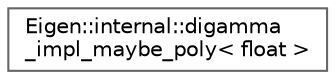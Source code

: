 digraph "类继承关系图"
{
 // LATEX_PDF_SIZE
  bgcolor="transparent";
  edge [fontname=Helvetica,fontsize=10,labelfontname=Helvetica,labelfontsize=10];
  node [fontname=Helvetica,fontsize=10,shape=box,height=0.2,width=0.4];
  rankdir="LR";
  Node0 [id="Node000000",label="Eigen::internal::digamma\l_impl_maybe_poly\< float \>",height=0.2,width=0.4,color="grey40", fillcolor="white", style="filled",URL="$struct_eigen_1_1internal_1_1digamma__impl__maybe__poly_3_01float_01_4.html",tooltip=" "];
}
